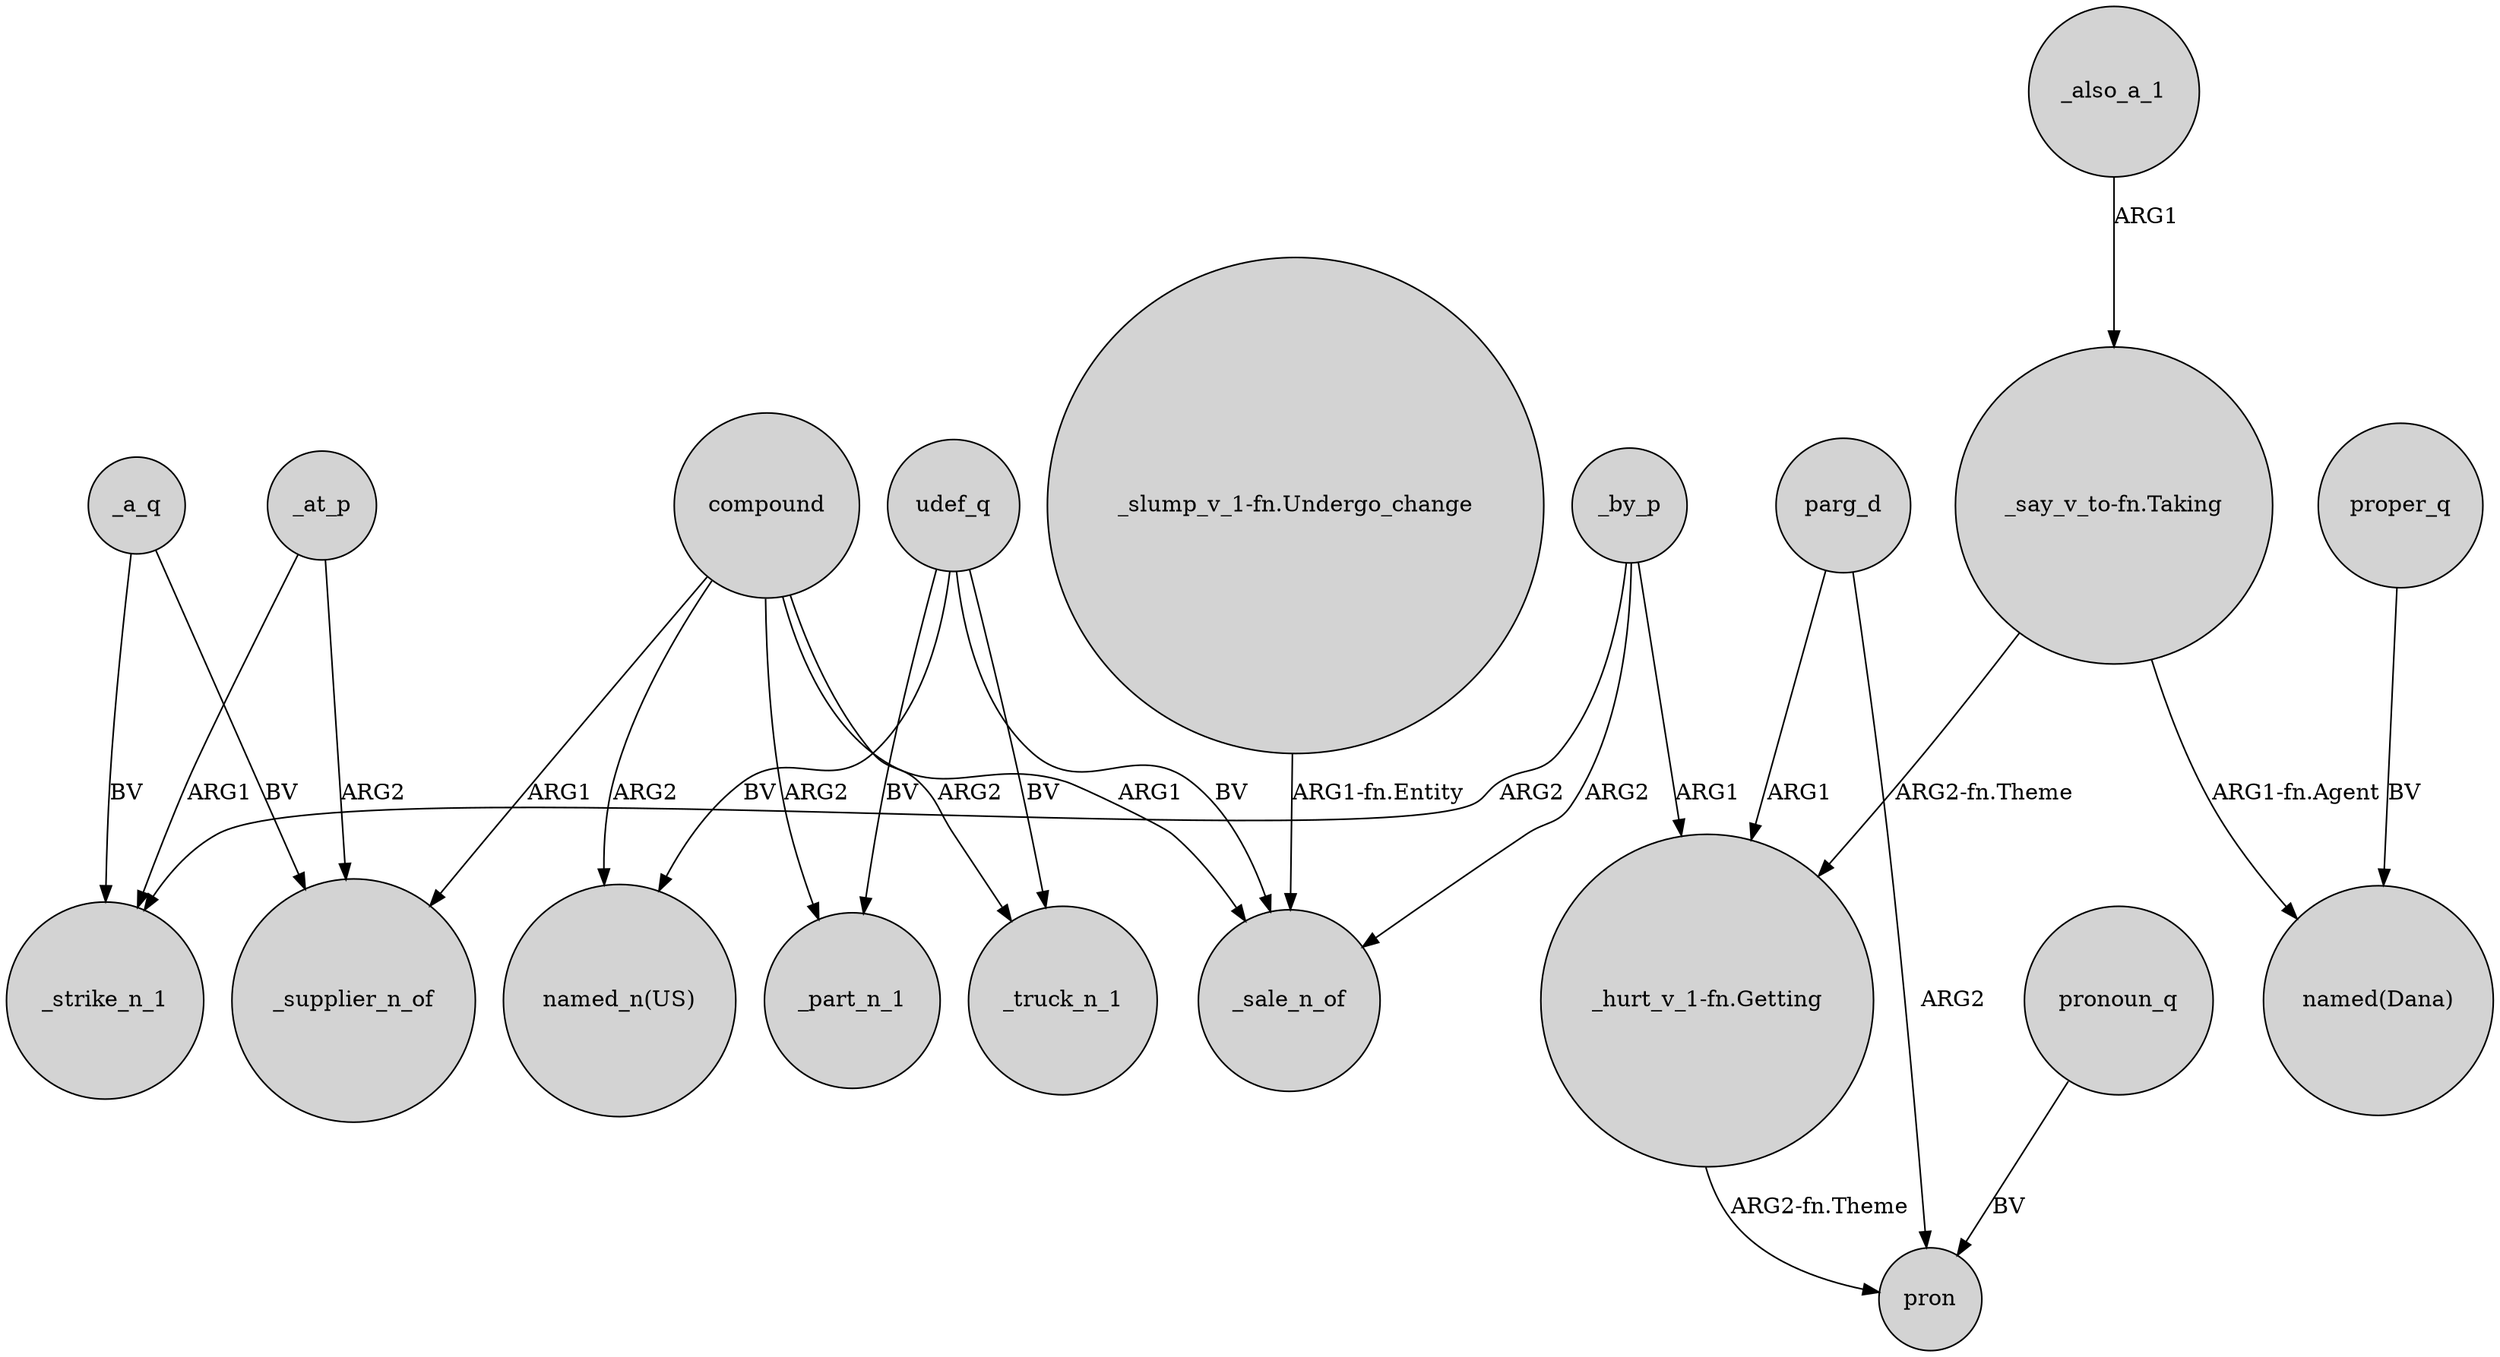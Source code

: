 digraph {
	node [shape=circle style=filled]
	_by_p -> _strike_n_1 [label=ARG2]
	"_hurt_v_1-fn.Getting" -> pron [label="ARG2-fn.Theme"]
	"_say_v_to-fn.Taking" -> "named(Dana)" [label="ARG1-fn.Agent"]
	parg_d -> pron [label=ARG2]
	_by_p -> _sale_n_of [label=ARG2]
	udef_q -> _sale_n_of [label=BV]
	pronoun_q -> pron [label=BV]
	udef_q -> "named_n(US)" [label=BV]
	"_say_v_to-fn.Taking" -> "_hurt_v_1-fn.Getting" [label="ARG2-fn.Theme"]
	parg_d -> "_hurt_v_1-fn.Getting" [label=ARG1]
	_a_q -> _supplier_n_of [label=BV]
	_also_a_1 -> "_say_v_to-fn.Taking" [label=ARG1]
	compound -> _supplier_n_of [label=ARG1]
	_at_p -> _supplier_n_of [label=ARG2]
	proper_q -> "named(Dana)" [label=BV]
	compound -> _truck_n_1 [label=ARG2]
	"_slump_v_1-fn.Undergo_change" -> _sale_n_of [label="ARG1-fn.Entity"]
	_at_p -> _strike_n_1 [label=ARG1]
	udef_q -> _part_n_1 [label=BV]
	compound -> _part_n_1 [label=ARG2]
	compound -> "named_n(US)" [label=ARG2]
	_a_q -> _strike_n_1 [label=BV]
	compound -> _sale_n_of [label=ARG1]
	_by_p -> "_hurt_v_1-fn.Getting" [label=ARG1]
	udef_q -> _truck_n_1 [label=BV]
}
